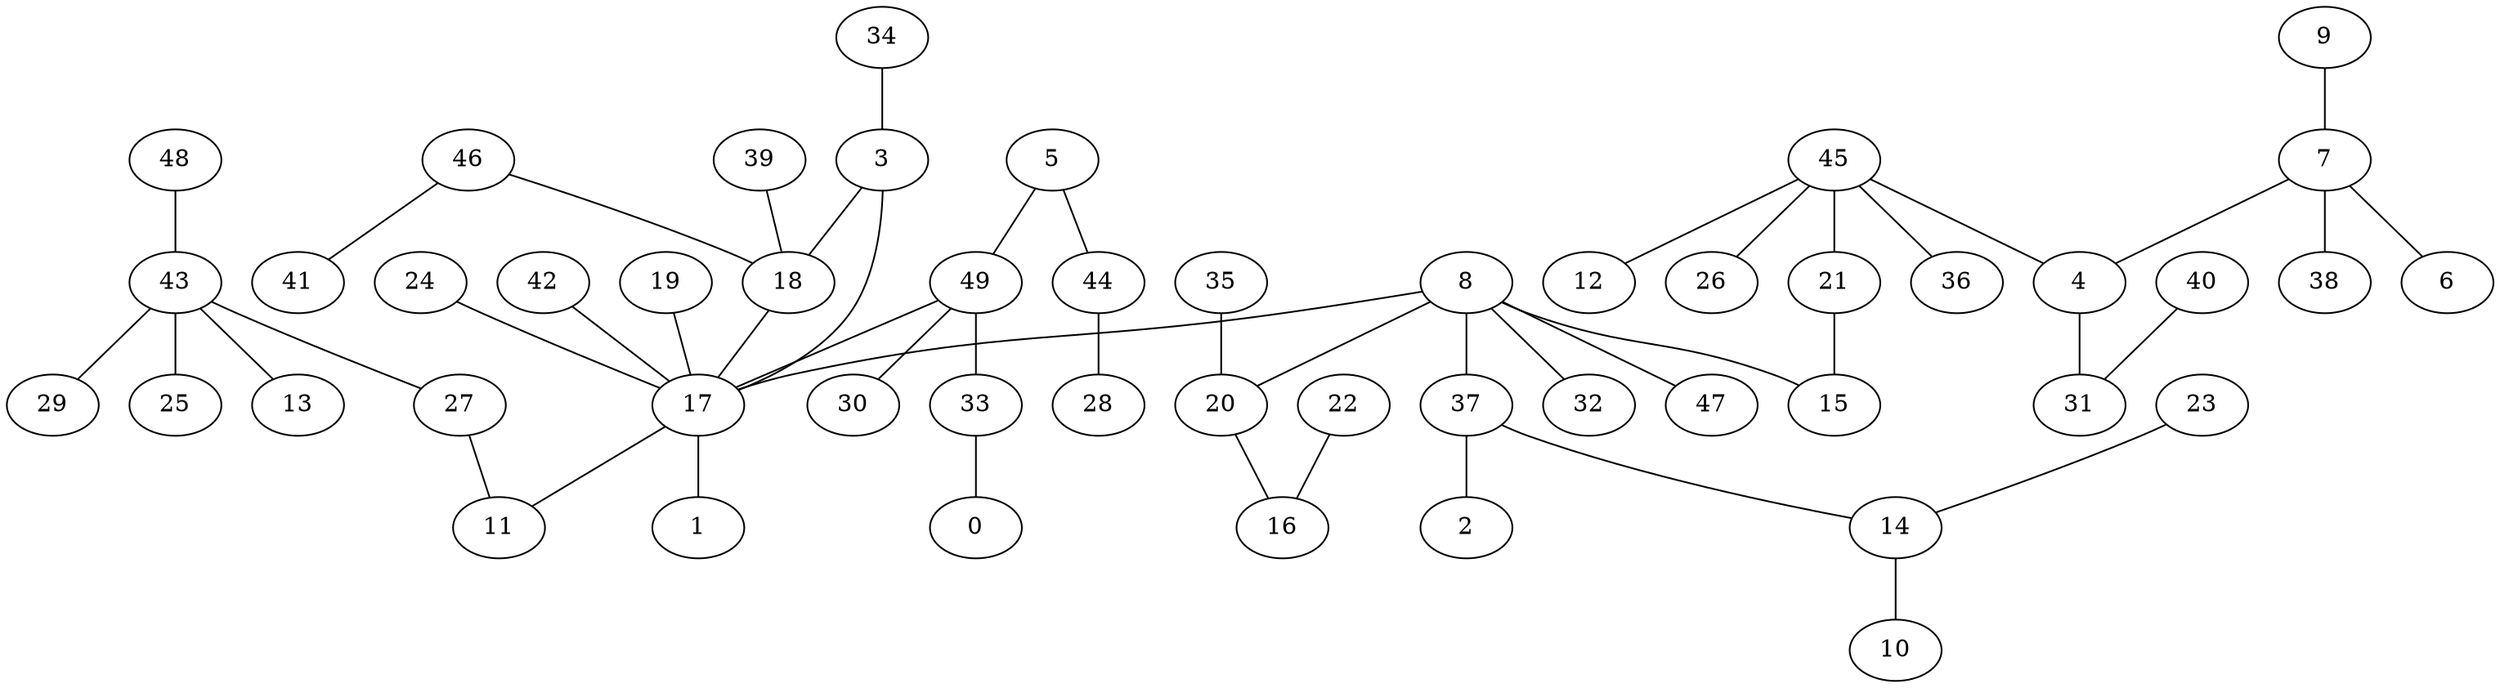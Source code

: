 digraph GG_graph {

subgraph G_graph {
edge [color = black]
"19" -> "17" [dir = none]
"22" -> "16" [dir = none]
"48" -> "43" [dir = none]
"7" -> "38" [dir = none]
"7" -> "6" [dir = none]
"7" -> "4" [dir = none]
"46" -> "41" [dir = none]
"46" -> "18" [dir = none]
"20" -> "16" [dir = none]
"23" -> "14" [dir = none]
"21" -> "15" [dir = none]
"4" -> "31" [dir = none]
"43" -> "29" [dir = none]
"43" -> "25" [dir = none]
"43" -> "13" [dir = none]
"43" -> "27" [dir = none]
"35" -> "20" [dir = none]
"27" -> "11" [dir = none]
"49" -> "30" [dir = none]
"49" -> "33" [dir = none]
"49" -> "17" [dir = none]
"42" -> "17" [dir = none]
"37" -> "2" [dir = none]
"37" -> "14" [dir = none]
"34" -> "3" [dir = none]
"14" -> "10" [dir = none]
"8" -> "47" [dir = none]
"8" -> "32" [dir = none]
"8" -> "37" [dir = none]
"8" -> "20" [dir = none]
"8" -> "17" [dir = none]
"8" -> "15" [dir = none]
"39" -> "18" [dir = none]
"18" -> "17" [dir = none]
"17" -> "1" [dir = none]
"17" -> "11" [dir = none]
"40" -> "31" [dir = none]
"5" -> "44" [dir = none]
"5" -> "49" [dir = none]
"45" -> "12" [dir = none]
"45" -> "4" [dir = none]
"45" -> "26" [dir = none]
"45" -> "36" [dir = none]
"45" -> "21" [dir = none]
"3" -> "17" [dir = none]
"33" -> "0" [dir = none]
"24" -> "17" [dir = none]
"9" -> "7" [dir = none]
"44" -> "28" [dir = none]
"3" -> "18" [dir = none]
}

}
